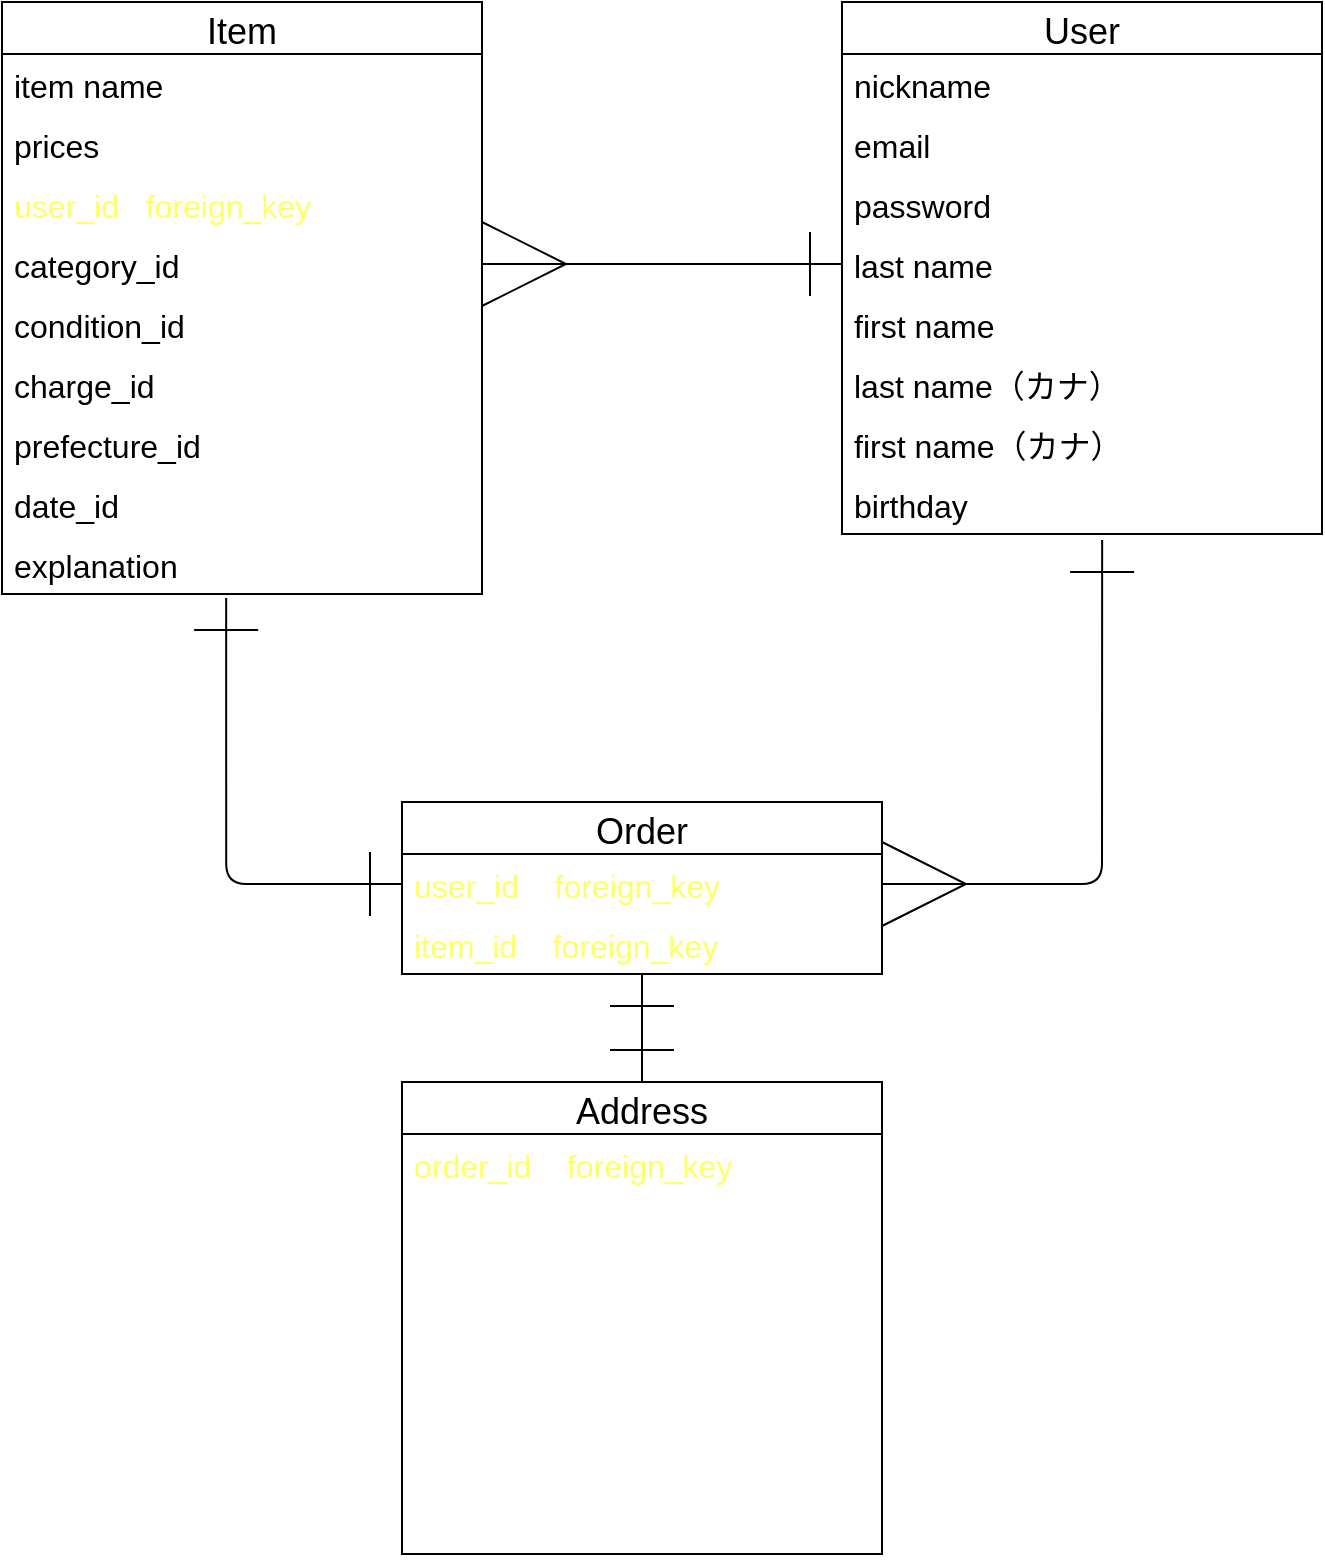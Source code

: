 <mxfile>
    <diagram id="Gw6XwB8pYQZRrLH_ed2s" name="ページ1">
        <mxGraphModel dx="443" dy="680" grid="1" gridSize="10" guides="1" tooltips="1" connect="1" arrows="1" fold="1" page="1" pageScale="1" pageWidth="827" pageHeight="1169" math="0" shadow="0">
            <root>
                <mxCell id="0"/>
                <mxCell id="1" parent="0"/>
                <mxCell id="TiMrdFcYZFNnlDHRjibW-83" style="edgeStyle=none;html=1;entryX=1;entryY=0.5;entryDx=0;entryDy=0;fontColor=#FFFFFF;endArrow=ERmany;endFill=0;endSize=40;startArrow=ERone;startFill=0;sourcePerimeterSpacing=0;startSize=30;exitX=0.542;exitY=1.1;exitDx=0;exitDy=0;exitPerimeter=0;" parent="1" source="TiMrdFcYZFNnlDHRjibW-33" target="TiMrdFcYZFNnlDHRjibW-62" edge="1">
                    <mxGeometry relative="1" as="geometry">
                        <mxPoint x="600" y="270" as="sourcePoint"/>
                        <Array as="points">
                            <mxPoint x="600" y="451"/>
                        </Array>
                    </mxGeometry>
                </mxCell>
                <mxCell id="15" value="User" style="swimlane;fontStyle=0;childLayout=stackLayout;horizontal=1;startSize=26;horizontalStack=0;resizeParent=1;resizeParentMax=0;resizeLast=0;collapsible=1;marginBottom=0;align=center;fontSize=18;" parent="1" vertex="1">
                    <mxGeometry x="470" y="10" width="240" height="266" as="geometry">
                        <mxRectangle x="220" y="10" width="60" height="26" as="alternateBounds"/>
                    </mxGeometry>
                </mxCell>
                <mxCell id="16" value="nickname" style="text;strokeColor=none;fillColor=none;spacingLeft=4;spacingRight=4;overflow=hidden;rotatable=0;points=[[0,0.5],[1,0.5]];portConstraint=eastwest;fontSize=16;" parent="15" vertex="1">
                    <mxGeometry y="26" width="240" height="30" as="geometry"/>
                </mxCell>
                <mxCell id="17" value="email" style="text;strokeColor=none;fillColor=none;spacingLeft=4;spacingRight=4;overflow=hidden;rotatable=0;points=[[0,0.5],[1,0.5]];portConstraint=eastwest;fontSize=16;" parent="15" vertex="1">
                    <mxGeometry y="56" width="240" height="30" as="geometry"/>
                </mxCell>
                <mxCell id="18" value="password" style="text;strokeColor=none;fillColor=none;spacingLeft=4;spacingRight=4;overflow=hidden;rotatable=0;points=[[0,0.5],[1,0.5]];portConstraint=eastwest;fontSize=16;" parent="15" vertex="1">
                    <mxGeometry y="86" width="240" height="30" as="geometry"/>
                </mxCell>
                <mxCell id="TiMrdFcYZFNnlDHRjibW-30" value="last name" style="text;strokeColor=none;fillColor=none;spacingLeft=4;spacingRight=4;overflow=hidden;rotatable=0;points=[[0,0.5],[1,0.5]];portConstraint=eastwest;fontSize=16;" parent="15" vertex="1">
                    <mxGeometry y="116" width="240" height="30" as="geometry"/>
                </mxCell>
                <mxCell id="TiMrdFcYZFNnlDHRjibW-31" value="first name" style="text;strokeColor=none;fillColor=none;spacingLeft=4;spacingRight=4;overflow=hidden;rotatable=0;points=[[0,0.5],[1,0.5]];portConstraint=eastwest;fontSize=16;" parent="15" vertex="1">
                    <mxGeometry y="146" width="240" height="30" as="geometry"/>
                </mxCell>
                <mxCell id="TiMrdFcYZFNnlDHRjibW-32" value="last name（カナ）" style="text;strokeColor=none;fillColor=none;spacingLeft=4;spacingRight=4;overflow=hidden;rotatable=0;points=[[0,0.5],[1,0.5]];portConstraint=eastwest;fontSize=16;" parent="15" vertex="1">
                    <mxGeometry y="176" width="240" height="30" as="geometry"/>
                </mxCell>
                <mxCell id="TiMrdFcYZFNnlDHRjibW-34" value="first name（カナ）" style="text;strokeColor=none;fillColor=none;spacingLeft=4;spacingRight=4;overflow=hidden;rotatable=0;points=[[0,0.5],[1,0.5]];portConstraint=eastwest;fontSize=16;" parent="15" vertex="1">
                    <mxGeometry y="206" width="240" height="30" as="geometry"/>
                </mxCell>
                <mxCell id="TiMrdFcYZFNnlDHRjibW-33" value="birthday" style="text;strokeColor=none;fillColor=none;spacingLeft=4;spacingRight=4;overflow=hidden;rotatable=0;points=[[0,0.5],[1,0.5]];portConstraint=eastwest;fontSize=16;" parent="15" vertex="1">
                    <mxGeometry y="236" width="240" height="30" as="geometry"/>
                </mxCell>
                <mxCell id="TiMrdFcYZFNnlDHRjibW-35" value="Item" style="swimlane;fontStyle=0;childLayout=stackLayout;horizontal=1;startSize=26;horizontalStack=0;resizeParent=1;resizeParentMax=0;resizeLast=0;collapsible=1;marginBottom=0;align=center;fontSize=18;" parent="1" vertex="1">
                    <mxGeometry x="50" y="10" width="240" height="296" as="geometry">
                        <mxRectangle x="140" y="60" width="60" height="26" as="alternateBounds"/>
                    </mxGeometry>
                </mxCell>
                <mxCell id="TiMrdFcYZFNnlDHRjibW-36" value="item name" style="text;strokeColor=none;fillColor=none;spacingLeft=4;spacingRight=4;overflow=hidden;rotatable=0;points=[[0,0.5],[1,0.5]];portConstraint=eastwest;fontSize=16;" parent="TiMrdFcYZFNnlDHRjibW-35" vertex="1">
                    <mxGeometry y="26" width="240" height="30" as="geometry"/>
                </mxCell>
                <mxCell id="TiMrdFcYZFNnlDHRjibW-38" value="prices" style="text;strokeColor=none;fillColor=none;spacingLeft=4;spacingRight=4;overflow=hidden;rotatable=0;points=[[0,0.5],[1,0.5]];portConstraint=eastwest;fontSize=16;" parent="TiMrdFcYZFNnlDHRjibW-35" vertex="1">
                    <mxGeometry y="56" width="240" height="30" as="geometry"/>
                </mxCell>
                <mxCell id="TiMrdFcYZFNnlDHRjibW-39" value="user_id   foreign_key" style="text;strokeColor=none;fillColor=none;spacingLeft=4;spacingRight=4;overflow=hidden;rotatable=0;points=[[0,0.5],[1,0.5]];portConstraint=eastwest;fontSize=16;fontColor=#FFFF66;" parent="TiMrdFcYZFNnlDHRjibW-35" vertex="1">
                    <mxGeometry y="86" width="240" height="30" as="geometry"/>
                </mxCell>
                <mxCell id="TiMrdFcYZFNnlDHRjibW-40" value="category_id" style="text;strokeColor=none;fillColor=none;spacingLeft=4;spacingRight=4;overflow=hidden;rotatable=0;points=[[0,0.5],[1,0.5]];portConstraint=eastwest;fontSize=16;" parent="TiMrdFcYZFNnlDHRjibW-35" vertex="1">
                    <mxGeometry y="116" width="240" height="30" as="geometry"/>
                </mxCell>
                <mxCell id="TiMrdFcYZFNnlDHRjibW-41" value="condition_id" style="text;strokeColor=none;fillColor=none;spacingLeft=4;spacingRight=4;overflow=hidden;rotatable=0;points=[[0,0.5],[1,0.5]];portConstraint=eastwest;fontSize=16;" parent="TiMrdFcYZFNnlDHRjibW-35" vertex="1">
                    <mxGeometry y="146" width="240" height="30" as="geometry"/>
                </mxCell>
                <mxCell id="TiMrdFcYZFNnlDHRjibW-42" value="charge_id" style="text;strokeColor=none;fillColor=none;spacingLeft=4;spacingRight=4;overflow=hidden;rotatable=0;points=[[0,0.5],[1,0.5]];portConstraint=eastwest;fontSize=16;" parent="TiMrdFcYZFNnlDHRjibW-35" vertex="1">
                    <mxGeometry y="176" width="240" height="30" as="geometry"/>
                </mxCell>
                <mxCell id="TiMrdFcYZFNnlDHRjibW-43" value="prefecture_id" style="text;strokeColor=none;fillColor=none;spacingLeft=4;spacingRight=4;overflow=hidden;rotatable=0;points=[[0,0.5],[1,0.5]];portConstraint=eastwest;fontSize=16;" parent="TiMrdFcYZFNnlDHRjibW-35" vertex="1">
                    <mxGeometry y="206" width="240" height="30" as="geometry"/>
                </mxCell>
                <mxCell id="TiMrdFcYZFNnlDHRjibW-58" value="date_id" style="text;strokeColor=none;fillColor=none;spacingLeft=4;spacingRight=4;overflow=hidden;rotatable=0;points=[[0,0.5],[1,0.5]];portConstraint=eastwest;fontSize=16;" parent="TiMrdFcYZFNnlDHRjibW-35" vertex="1">
                    <mxGeometry y="236" width="240" height="30" as="geometry"/>
                </mxCell>
                <mxCell id="TiMrdFcYZFNnlDHRjibW-59" value="explanation" style="text;strokeColor=none;fillColor=none;spacingLeft=4;spacingRight=4;overflow=hidden;rotatable=0;points=[[0,0.5],[1,0.5]];portConstraint=eastwest;fontSize=16;" parent="TiMrdFcYZFNnlDHRjibW-35" vertex="1">
                    <mxGeometry y="266" width="240" height="30" as="geometry"/>
                </mxCell>
                <mxCell id="TiMrdFcYZFNnlDHRjibW-60" value="Order" style="swimlane;fontStyle=0;childLayout=stackLayout;horizontal=1;startSize=26;horizontalStack=0;resizeParent=1;resizeParentMax=0;resizeLast=0;collapsible=1;marginBottom=0;align=center;fontSize=18;" parent="1" vertex="1">
                    <mxGeometry x="250" y="410" width="240" height="86" as="geometry">
                        <mxRectangle x="220" y="10" width="60" height="26" as="alternateBounds"/>
                    </mxGeometry>
                </mxCell>
                <mxCell id="TiMrdFcYZFNnlDHRjibW-62" value="user_id    foreign_key" style="text;strokeColor=none;fillColor=none;spacingLeft=4;spacingRight=4;overflow=hidden;rotatable=0;points=[[0,0.5],[1,0.5]];portConstraint=eastwest;fontSize=16;fontColor=#FFFF66;" parent="TiMrdFcYZFNnlDHRjibW-60" vertex="1">
                    <mxGeometry y="26" width="240" height="30" as="geometry"/>
                </mxCell>
                <mxCell id="TiMrdFcYZFNnlDHRjibW-61" value="item_id    foreign_key" style="text;strokeColor=none;fillColor=none;spacingLeft=4;spacingRight=4;overflow=hidden;rotatable=0;points=[[0,0.5],[1,0.5]];portConstraint=eastwest;fontSize=16;fontColor=#FFFF66;" parent="TiMrdFcYZFNnlDHRjibW-60" vertex="1">
                    <mxGeometry y="56" width="240" height="30" as="geometry"/>
                </mxCell>
                <mxCell id="TiMrdFcYZFNnlDHRjibW-84" style="edgeStyle=none;html=1;fontColor=#FFFFFF;endArrow=ERone;endFill=0;endSize=30;exitX=0.5;exitY=0;exitDx=0;exitDy=0;targetPerimeterSpacing=0;startArrow=ERone;startFill=0;startSize=30;" parent="1" source="TiMrdFcYZFNnlDHRjibW-69" target="TiMrdFcYZFNnlDHRjibW-61" edge="1">
                    <mxGeometry relative="1" as="geometry">
                        <mxPoint x="370" y="500" as="targetPoint"/>
                    </mxGeometry>
                </mxCell>
                <mxCell id="TiMrdFcYZFNnlDHRjibW-69" value="Address" style="swimlane;fontStyle=0;childLayout=stackLayout;horizontal=1;startSize=26;horizontalStack=0;resizeParent=1;resizeParentMax=0;resizeLast=0;collapsible=1;marginBottom=0;align=center;fontSize=18;" parent="1" vertex="1">
                    <mxGeometry x="250" y="550" width="240" height="236" as="geometry">
                        <mxRectangle x="220" y="10" width="60" height="26" as="alternateBounds"/>
                    </mxGeometry>
                </mxCell>
                <mxCell id="TiMrdFcYZFNnlDHRjibW-74" value="order_id    foreign_key" style="text;strokeColor=none;fillColor=none;spacingLeft=4;spacingRight=4;overflow=hidden;rotatable=0;points=[[0,0.5],[1,0.5]];portConstraint=eastwest;fontSize=16;fontColor=#FFFF66;" parent="TiMrdFcYZFNnlDHRjibW-69" vertex="1">
                    <mxGeometry y="26" width="240" height="30" as="geometry"/>
                </mxCell>
                <mxCell id="TiMrdFcYZFNnlDHRjibW-73" value="postal_code（郵便番号）" style="text;strokeColor=none;fillColor=none;spacingLeft=4;spacingRight=4;overflow=hidden;rotatable=0;points=[[0,0.5],[1,0.5]];portConstraint=eastwest;fontSize=16;fontColor=#FFFFFF;" parent="TiMrdFcYZFNnlDHRjibW-69" vertex="1">
                    <mxGeometry y="56" width="240" height="30" as="geometry"/>
                </mxCell>
                <mxCell id="TiMrdFcYZFNnlDHRjibW-76" value="prefecture_id（都道府県）" style="text;strokeColor=none;fillColor=none;spacingLeft=4;spacingRight=4;overflow=hidden;rotatable=0;points=[[0,0.5],[1,0.5]];portConstraint=eastwest;fontSize=16;fontColor=#FFFFFF;" parent="TiMrdFcYZFNnlDHRjibW-69" vertex="1">
                    <mxGeometry y="86" width="240" height="30" as="geometry"/>
                </mxCell>
                <mxCell id="TiMrdFcYZFNnlDHRjibW-75" value="municipality（市町村）" style="text;strokeColor=none;fillColor=none;spacingLeft=4;spacingRight=4;overflow=hidden;rotatable=0;points=[[0,0.5],[1,0.5]];portConstraint=eastwest;fontSize=16;fontColor=#FFFFFF;" parent="TiMrdFcYZFNnlDHRjibW-69" vertex="1">
                    <mxGeometry y="116" width="240" height="30" as="geometry"/>
                </mxCell>
                <mxCell id="TiMrdFcYZFNnlDHRjibW-78" value="house_number（番地）" style="text;strokeColor=none;fillColor=none;spacingLeft=4;spacingRight=4;overflow=hidden;rotatable=0;points=[[0,0.5],[1,0.5]];portConstraint=eastwest;fontSize=16;fontColor=#FFFFFF;" parent="TiMrdFcYZFNnlDHRjibW-69" vertex="1">
                    <mxGeometry y="146" width="240" height="30" as="geometry"/>
                </mxCell>
                <mxCell id="TiMrdFcYZFNnlDHRjibW-77" value="building_name（建物名）" style="text;strokeColor=none;fillColor=none;spacingLeft=4;spacingRight=4;overflow=hidden;rotatable=0;points=[[0,0.5],[1,0.5]];portConstraint=eastwest;fontSize=16;fontColor=#FFFFFF;" parent="TiMrdFcYZFNnlDHRjibW-69" vertex="1">
                    <mxGeometry y="176" width="240" height="30" as="geometry"/>
                </mxCell>
                <mxCell id="TiMrdFcYZFNnlDHRjibW-79" value="phone_number" style="text;strokeColor=none;fillColor=none;spacingLeft=4;spacingRight=4;overflow=hidden;rotatable=0;points=[[0,0.5],[1,0.5]];portConstraint=eastwest;fontSize=16;fontColor=#FFFFFF;" parent="TiMrdFcYZFNnlDHRjibW-69" vertex="1">
                    <mxGeometry y="206" width="240" height="30" as="geometry"/>
                </mxCell>
                <mxCell id="TiMrdFcYZFNnlDHRjibW-80" style="edgeStyle=none;html=1;exitX=0;exitY=0.5;exitDx=0;exitDy=0;entryX=1;entryY=0.5;entryDx=0;entryDy=0;fontColor=#FFFFFF;endArrow=ERmany;endFill=0;endSize=40;startArrow=ERone;startFill=0;startSize=30;" parent="1" source="TiMrdFcYZFNnlDHRjibW-30" target="TiMrdFcYZFNnlDHRjibW-40" edge="1">
                    <mxGeometry relative="1" as="geometry"/>
                </mxCell>
                <mxCell id="TiMrdFcYZFNnlDHRjibW-81" style="edgeStyle=orthogonalEdgeStyle;html=1;exitX=0;exitY=0.5;exitDx=0;exitDy=0;fontColor=#FFFFFF;endArrow=ERone;endFill=0;endSize=30;entryX=0.467;entryY=1.067;entryDx=0;entryDy=0;entryPerimeter=0;startSize=30;startArrow=ERone;startFill=0;" parent="1" source="TiMrdFcYZFNnlDHRjibW-62" target="TiMrdFcYZFNnlDHRjibW-59" edge="1">
                    <mxGeometry relative="1" as="geometry">
                        <mxPoint x="190" y="360" as="targetPoint"/>
                        <Array as="points">
                            <mxPoint x="162" y="451"/>
                        </Array>
                    </mxGeometry>
                </mxCell>
            </root>
        </mxGraphModel>
    </diagram>
    <diagram id="K922qGnVb5uUr1rM_XMp" name="ページ2">
        <mxGraphModel dx="664" dy="603" grid="1" gridSize="10" guides="1" tooltips="1" connect="1" arrows="1" fold="1" page="1" pageScale="1" pageWidth="827" pageHeight="1169" math="0" shadow="0">
            <root>
                <mxCell id="20b-HRjHnSGjkjuTGu1c-0"/>
                <mxCell id="20b-HRjHnSGjkjuTGu1c-1" parent="20b-HRjHnSGjkjuTGu1c-0"/>
            </root>
        </mxGraphModel>
    </diagram>
</mxfile>